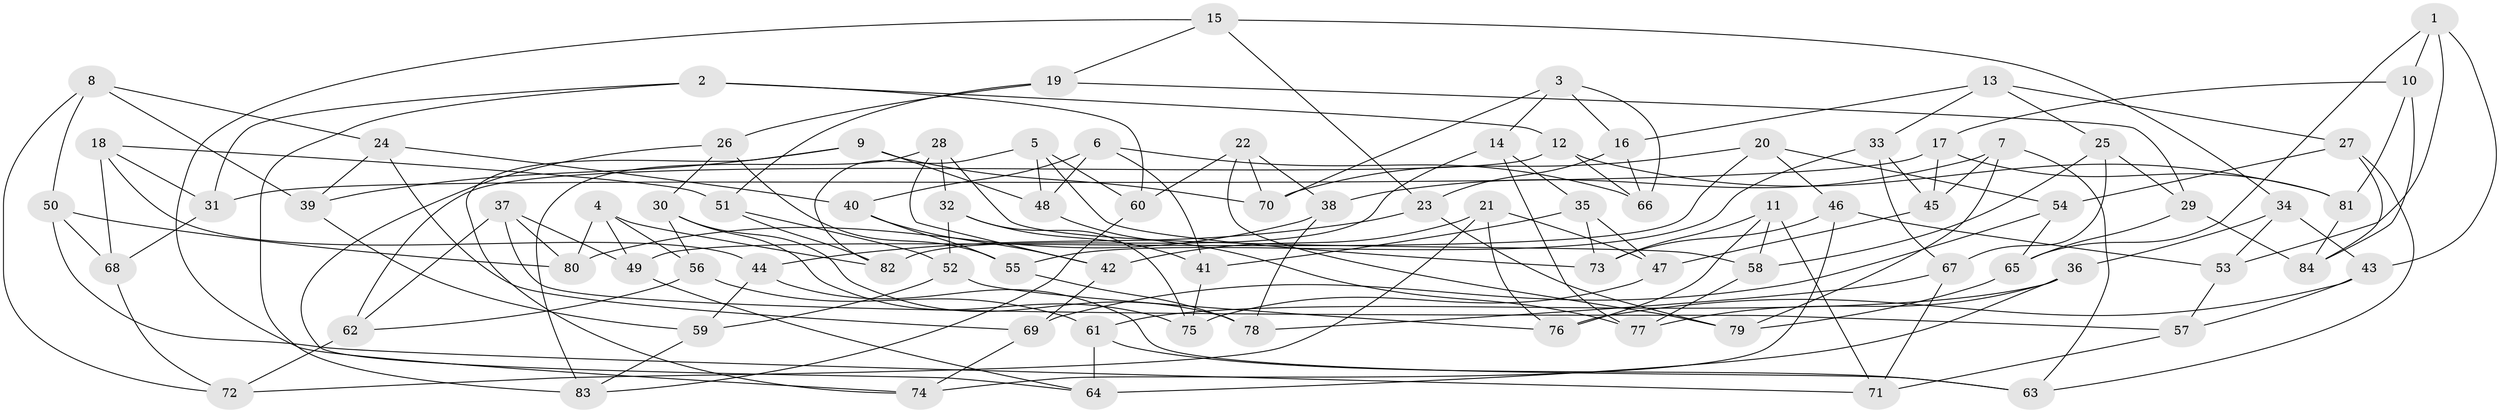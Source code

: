 // Generated by graph-tools (version 1.1) at 2025/38/03/09/25 02:38:03]
// undirected, 84 vertices, 168 edges
graph export_dot {
graph [start="1"]
  node [color=gray90,style=filled];
  1;
  2;
  3;
  4;
  5;
  6;
  7;
  8;
  9;
  10;
  11;
  12;
  13;
  14;
  15;
  16;
  17;
  18;
  19;
  20;
  21;
  22;
  23;
  24;
  25;
  26;
  27;
  28;
  29;
  30;
  31;
  32;
  33;
  34;
  35;
  36;
  37;
  38;
  39;
  40;
  41;
  42;
  43;
  44;
  45;
  46;
  47;
  48;
  49;
  50;
  51;
  52;
  53;
  54;
  55;
  56;
  57;
  58;
  59;
  60;
  61;
  62;
  63;
  64;
  65;
  66;
  67;
  68;
  69;
  70;
  71;
  72;
  73;
  74;
  75;
  76;
  77;
  78;
  79;
  80;
  81;
  82;
  83;
  84;
  1 -- 53;
  1 -- 65;
  1 -- 43;
  1 -- 10;
  2 -- 12;
  2 -- 31;
  2 -- 60;
  2 -- 83;
  3 -- 70;
  3 -- 14;
  3 -- 66;
  3 -- 16;
  4 -- 82;
  4 -- 49;
  4 -- 80;
  4 -- 56;
  5 -- 73;
  5 -- 48;
  5 -- 82;
  5 -- 60;
  6 -- 40;
  6 -- 66;
  6 -- 48;
  6 -- 41;
  7 -- 38;
  7 -- 45;
  7 -- 63;
  7 -- 79;
  8 -- 50;
  8 -- 39;
  8 -- 72;
  8 -- 24;
  9 -- 39;
  9 -- 70;
  9 -- 74;
  9 -- 48;
  10 -- 17;
  10 -- 81;
  10 -- 84;
  11 -- 73;
  11 -- 71;
  11 -- 58;
  11 -- 76;
  12 -- 62;
  12 -- 81;
  12 -- 66;
  13 -- 16;
  13 -- 25;
  13 -- 33;
  13 -- 27;
  14 -- 35;
  14 -- 82;
  14 -- 77;
  15 -- 34;
  15 -- 19;
  15 -- 74;
  15 -- 23;
  16 -- 66;
  16 -- 23;
  17 -- 31;
  17 -- 45;
  17 -- 81;
  18 -- 68;
  18 -- 44;
  18 -- 51;
  18 -- 31;
  19 -- 26;
  19 -- 29;
  19 -- 51;
  20 -- 70;
  20 -- 46;
  20 -- 54;
  20 -- 49;
  21 -- 42;
  21 -- 76;
  21 -- 47;
  21 -- 72;
  22 -- 38;
  22 -- 79;
  22 -- 70;
  22 -- 60;
  23 -- 44;
  23 -- 79;
  24 -- 39;
  24 -- 40;
  24 -- 69;
  25 -- 58;
  25 -- 67;
  25 -- 29;
  26 -- 64;
  26 -- 55;
  26 -- 30;
  27 -- 84;
  27 -- 54;
  27 -- 63;
  28 -- 83;
  28 -- 42;
  28 -- 32;
  28 -- 58;
  29 -- 84;
  29 -- 65;
  30 -- 56;
  30 -- 75;
  30 -- 78;
  31 -- 68;
  32 -- 75;
  32 -- 52;
  32 -- 41;
  33 -- 67;
  33 -- 55;
  33 -- 45;
  34 -- 53;
  34 -- 43;
  34 -- 36;
  35 -- 73;
  35 -- 47;
  35 -- 41;
  36 -- 77;
  36 -- 64;
  36 -- 61;
  37 -- 49;
  37 -- 57;
  37 -- 62;
  37 -- 80;
  38 -- 80;
  38 -- 78;
  39 -- 59;
  40 -- 55;
  40 -- 42;
  41 -- 75;
  42 -- 69;
  43 -- 57;
  43 -- 76;
  44 -- 59;
  44 -- 63;
  45 -- 47;
  46 -- 74;
  46 -- 73;
  46 -- 53;
  47 -- 75;
  48 -- 77;
  49 -- 64;
  50 -- 80;
  50 -- 71;
  50 -- 68;
  51 -- 52;
  51 -- 82;
  52 -- 76;
  52 -- 59;
  53 -- 57;
  54 -- 65;
  54 -- 69;
  55 -- 78;
  56 -- 62;
  56 -- 61;
  57 -- 71;
  58 -- 77;
  59 -- 83;
  60 -- 83;
  61 -- 64;
  61 -- 63;
  62 -- 72;
  65 -- 79;
  67 -- 71;
  67 -- 78;
  68 -- 72;
  69 -- 74;
  81 -- 84;
}
